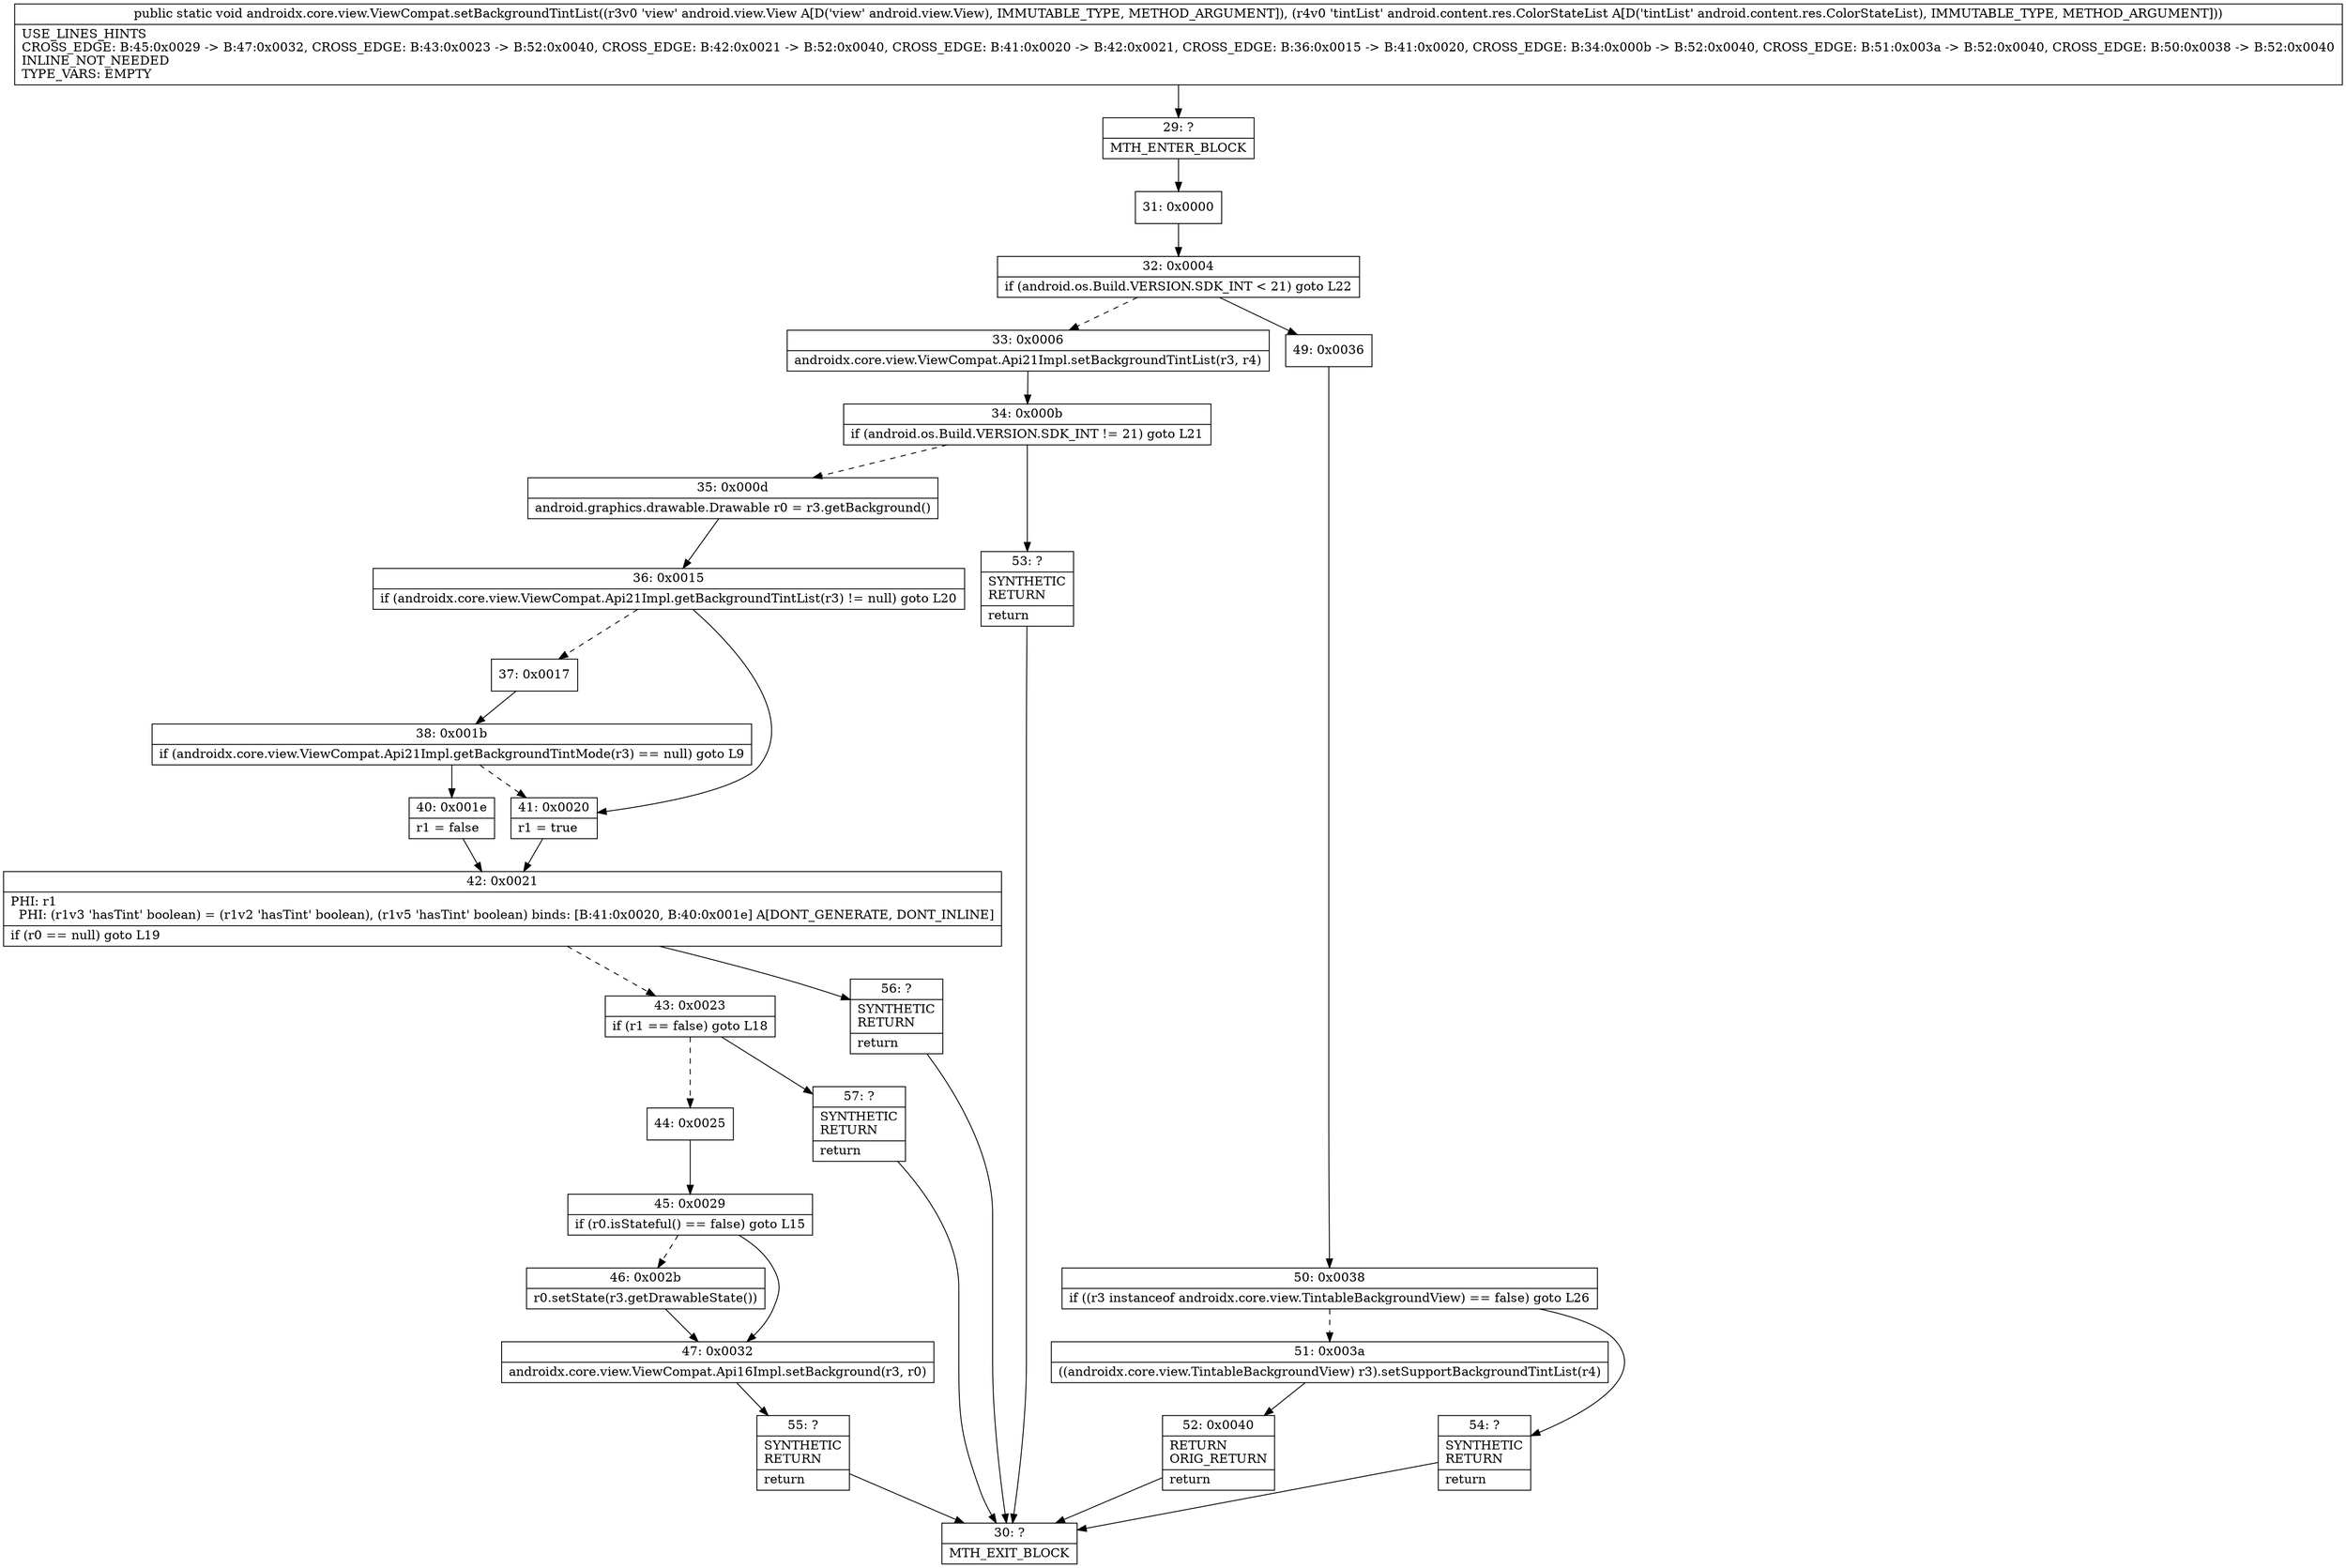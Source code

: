 digraph "CFG forandroidx.core.view.ViewCompat.setBackgroundTintList(Landroid\/view\/View;Landroid\/content\/res\/ColorStateList;)V" {
Node_29 [shape=record,label="{29\:\ ?|MTH_ENTER_BLOCK\l}"];
Node_31 [shape=record,label="{31\:\ 0x0000}"];
Node_32 [shape=record,label="{32\:\ 0x0004|if (android.os.Build.VERSION.SDK_INT \< 21) goto L22\l}"];
Node_33 [shape=record,label="{33\:\ 0x0006|androidx.core.view.ViewCompat.Api21Impl.setBackgroundTintList(r3, r4)\l}"];
Node_34 [shape=record,label="{34\:\ 0x000b|if (android.os.Build.VERSION.SDK_INT != 21) goto L21\l}"];
Node_35 [shape=record,label="{35\:\ 0x000d|android.graphics.drawable.Drawable r0 = r3.getBackground()\l}"];
Node_36 [shape=record,label="{36\:\ 0x0015|if (androidx.core.view.ViewCompat.Api21Impl.getBackgroundTintList(r3) != null) goto L20\l}"];
Node_37 [shape=record,label="{37\:\ 0x0017}"];
Node_38 [shape=record,label="{38\:\ 0x001b|if (androidx.core.view.ViewCompat.Api21Impl.getBackgroundTintMode(r3) == null) goto L9\l}"];
Node_40 [shape=record,label="{40\:\ 0x001e|r1 = false\l}"];
Node_42 [shape=record,label="{42\:\ 0x0021|PHI: r1 \l  PHI: (r1v3 'hasTint' boolean) = (r1v2 'hasTint' boolean), (r1v5 'hasTint' boolean) binds: [B:41:0x0020, B:40:0x001e] A[DONT_GENERATE, DONT_INLINE]\l|if (r0 == null) goto L19\l}"];
Node_43 [shape=record,label="{43\:\ 0x0023|if (r1 == false) goto L18\l}"];
Node_44 [shape=record,label="{44\:\ 0x0025}"];
Node_45 [shape=record,label="{45\:\ 0x0029|if (r0.isStateful() == false) goto L15\l}"];
Node_46 [shape=record,label="{46\:\ 0x002b|r0.setState(r3.getDrawableState())\l}"];
Node_47 [shape=record,label="{47\:\ 0x0032|androidx.core.view.ViewCompat.Api16Impl.setBackground(r3, r0)\l}"];
Node_55 [shape=record,label="{55\:\ ?|SYNTHETIC\lRETURN\l|return\l}"];
Node_30 [shape=record,label="{30\:\ ?|MTH_EXIT_BLOCK\l}"];
Node_57 [shape=record,label="{57\:\ ?|SYNTHETIC\lRETURN\l|return\l}"];
Node_56 [shape=record,label="{56\:\ ?|SYNTHETIC\lRETURN\l|return\l}"];
Node_41 [shape=record,label="{41\:\ 0x0020|r1 = true\l}"];
Node_53 [shape=record,label="{53\:\ ?|SYNTHETIC\lRETURN\l|return\l}"];
Node_49 [shape=record,label="{49\:\ 0x0036}"];
Node_50 [shape=record,label="{50\:\ 0x0038|if ((r3 instanceof androidx.core.view.TintableBackgroundView) == false) goto L26\l}"];
Node_51 [shape=record,label="{51\:\ 0x003a|((androidx.core.view.TintableBackgroundView) r3).setSupportBackgroundTintList(r4)\l}"];
Node_52 [shape=record,label="{52\:\ 0x0040|RETURN\lORIG_RETURN\l|return\l}"];
Node_54 [shape=record,label="{54\:\ ?|SYNTHETIC\lRETURN\l|return\l}"];
MethodNode[shape=record,label="{public static void androidx.core.view.ViewCompat.setBackgroundTintList((r3v0 'view' android.view.View A[D('view' android.view.View), IMMUTABLE_TYPE, METHOD_ARGUMENT]), (r4v0 'tintList' android.content.res.ColorStateList A[D('tintList' android.content.res.ColorStateList), IMMUTABLE_TYPE, METHOD_ARGUMENT]))  | USE_LINES_HINTS\lCROSS_EDGE: B:45:0x0029 \-\> B:47:0x0032, CROSS_EDGE: B:43:0x0023 \-\> B:52:0x0040, CROSS_EDGE: B:42:0x0021 \-\> B:52:0x0040, CROSS_EDGE: B:41:0x0020 \-\> B:42:0x0021, CROSS_EDGE: B:36:0x0015 \-\> B:41:0x0020, CROSS_EDGE: B:34:0x000b \-\> B:52:0x0040, CROSS_EDGE: B:51:0x003a \-\> B:52:0x0040, CROSS_EDGE: B:50:0x0038 \-\> B:52:0x0040\lINLINE_NOT_NEEDED\lTYPE_VARS: EMPTY\l}"];
MethodNode -> Node_29;Node_29 -> Node_31;
Node_31 -> Node_32;
Node_32 -> Node_33[style=dashed];
Node_32 -> Node_49;
Node_33 -> Node_34;
Node_34 -> Node_35[style=dashed];
Node_34 -> Node_53;
Node_35 -> Node_36;
Node_36 -> Node_37[style=dashed];
Node_36 -> Node_41;
Node_37 -> Node_38;
Node_38 -> Node_40;
Node_38 -> Node_41[style=dashed];
Node_40 -> Node_42;
Node_42 -> Node_43[style=dashed];
Node_42 -> Node_56;
Node_43 -> Node_44[style=dashed];
Node_43 -> Node_57;
Node_44 -> Node_45;
Node_45 -> Node_46[style=dashed];
Node_45 -> Node_47;
Node_46 -> Node_47;
Node_47 -> Node_55;
Node_55 -> Node_30;
Node_57 -> Node_30;
Node_56 -> Node_30;
Node_41 -> Node_42;
Node_53 -> Node_30;
Node_49 -> Node_50;
Node_50 -> Node_51[style=dashed];
Node_50 -> Node_54;
Node_51 -> Node_52;
Node_52 -> Node_30;
Node_54 -> Node_30;
}

